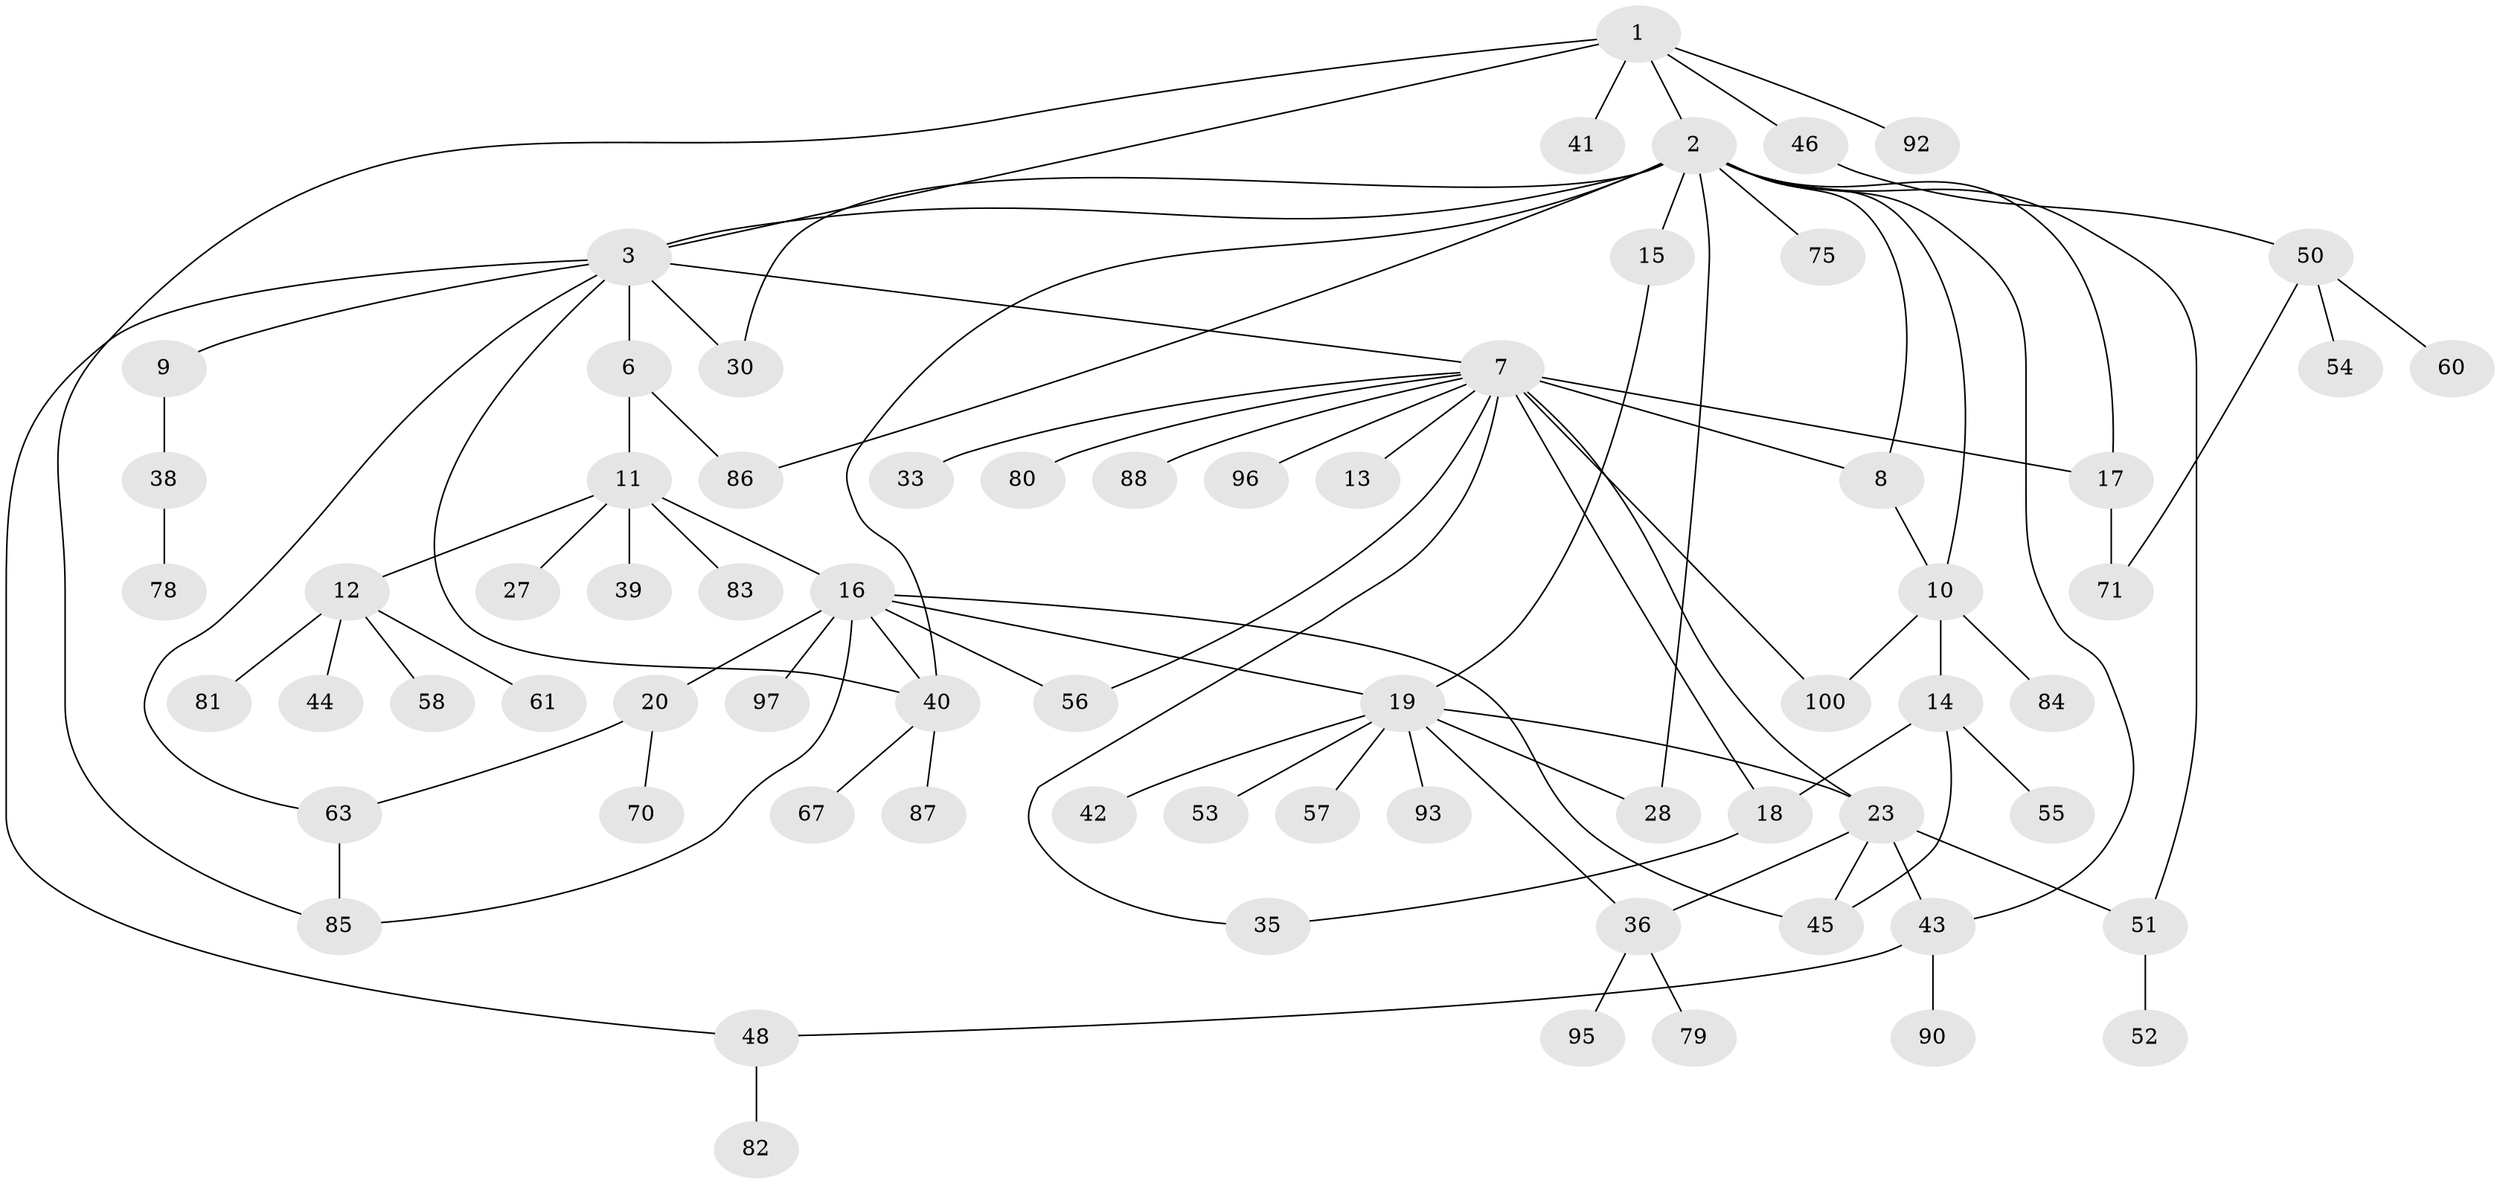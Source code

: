 // original degree distribution, {4: 0.05, 11: 0.01, 6: 0.03, 5: 0.07, 3: 0.16, 7: 0.03, 2: 0.22, 10: 0.02, 1: 0.41}
// Generated by graph-tools (version 1.1) at 2025/38/02/21/25 10:38:54]
// undirected, 69 vertices, 93 edges
graph export_dot {
graph [start="1"]
  node [color=gray90,style=filled];
  1 [super="+4"];
  2 [super="+24"];
  3 [super="+5"];
  6 [super="+99"];
  7 [super="+21"];
  8 [super="+74"];
  9 [super="+31"];
  10 [super="+32"];
  11 [super="+72"];
  12 [super="+76"];
  13 [super="+26"];
  14 [super="+22"];
  15;
  16 [super="+34"];
  17;
  18 [super="+37"];
  19 [super="+25"];
  20 [super="+29"];
  23 [super="+69"];
  27 [super="+65"];
  28;
  30 [super="+66"];
  33;
  35;
  36 [super="+47"];
  38;
  39 [super="+77"];
  40 [super="+64"];
  41 [super="+73"];
  42;
  43 [super="+49"];
  44;
  45 [super="+68"];
  46;
  48 [super="+59"];
  50 [super="+94"];
  51;
  52;
  53;
  54;
  55 [super="+89"];
  56 [super="+62"];
  57;
  58;
  60;
  61;
  63;
  67;
  70;
  71;
  75;
  78;
  79;
  80;
  81;
  82;
  83;
  84 [super="+98"];
  85;
  86 [super="+91"];
  87;
  88;
  90;
  92;
  93;
  95;
  96;
  97;
  100;
  1 -- 2;
  1 -- 3;
  1 -- 85;
  1 -- 92;
  1 -- 46;
  1 -- 41;
  2 -- 3;
  2 -- 8;
  2 -- 10;
  2 -- 15;
  2 -- 17;
  2 -- 30;
  2 -- 86 [weight=2];
  2 -- 51;
  2 -- 43;
  2 -- 75;
  2 -- 28;
  2 -- 40;
  3 -- 7;
  3 -- 9;
  3 -- 30;
  3 -- 48;
  3 -- 6;
  3 -- 40;
  3 -- 63;
  6 -- 11;
  6 -- 86;
  7 -- 8 [weight=2];
  7 -- 13;
  7 -- 35;
  7 -- 56;
  7 -- 23 [weight=2];
  7 -- 96;
  7 -- 33;
  7 -- 100;
  7 -- 80;
  7 -- 17;
  7 -- 18;
  7 -- 88;
  8 -- 10;
  9 -- 38;
  10 -- 14;
  10 -- 84;
  10 -- 100;
  11 -- 12;
  11 -- 16;
  11 -- 27;
  11 -- 39;
  11 -- 83;
  12 -- 44;
  12 -- 58;
  12 -- 61;
  12 -- 81;
  14 -- 18;
  14 -- 45;
  14 -- 55;
  15 -- 19;
  16 -- 19 [weight=2];
  16 -- 20;
  16 -- 40;
  16 -- 97;
  16 -- 85;
  16 -- 56;
  16 -- 45;
  17 -- 71;
  18 -- 35;
  19 -- 28;
  19 -- 36;
  19 -- 42;
  19 -- 53;
  19 -- 93;
  19 -- 23;
  19 -- 57;
  20 -- 70;
  20 -- 63;
  23 -- 45;
  23 -- 51;
  23 -- 43;
  23 -- 36;
  36 -- 79;
  36 -- 95;
  38 -- 78;
  40 -- 67;
  40 -- 87;
  43 -- 90;
  43 -- 48;
  46 -- 50;
  48 -- 82;
  50 -- 54;
  50 -- 60;
  50 -- 71;
  51 -- 52;
  63 -- 85;
}

